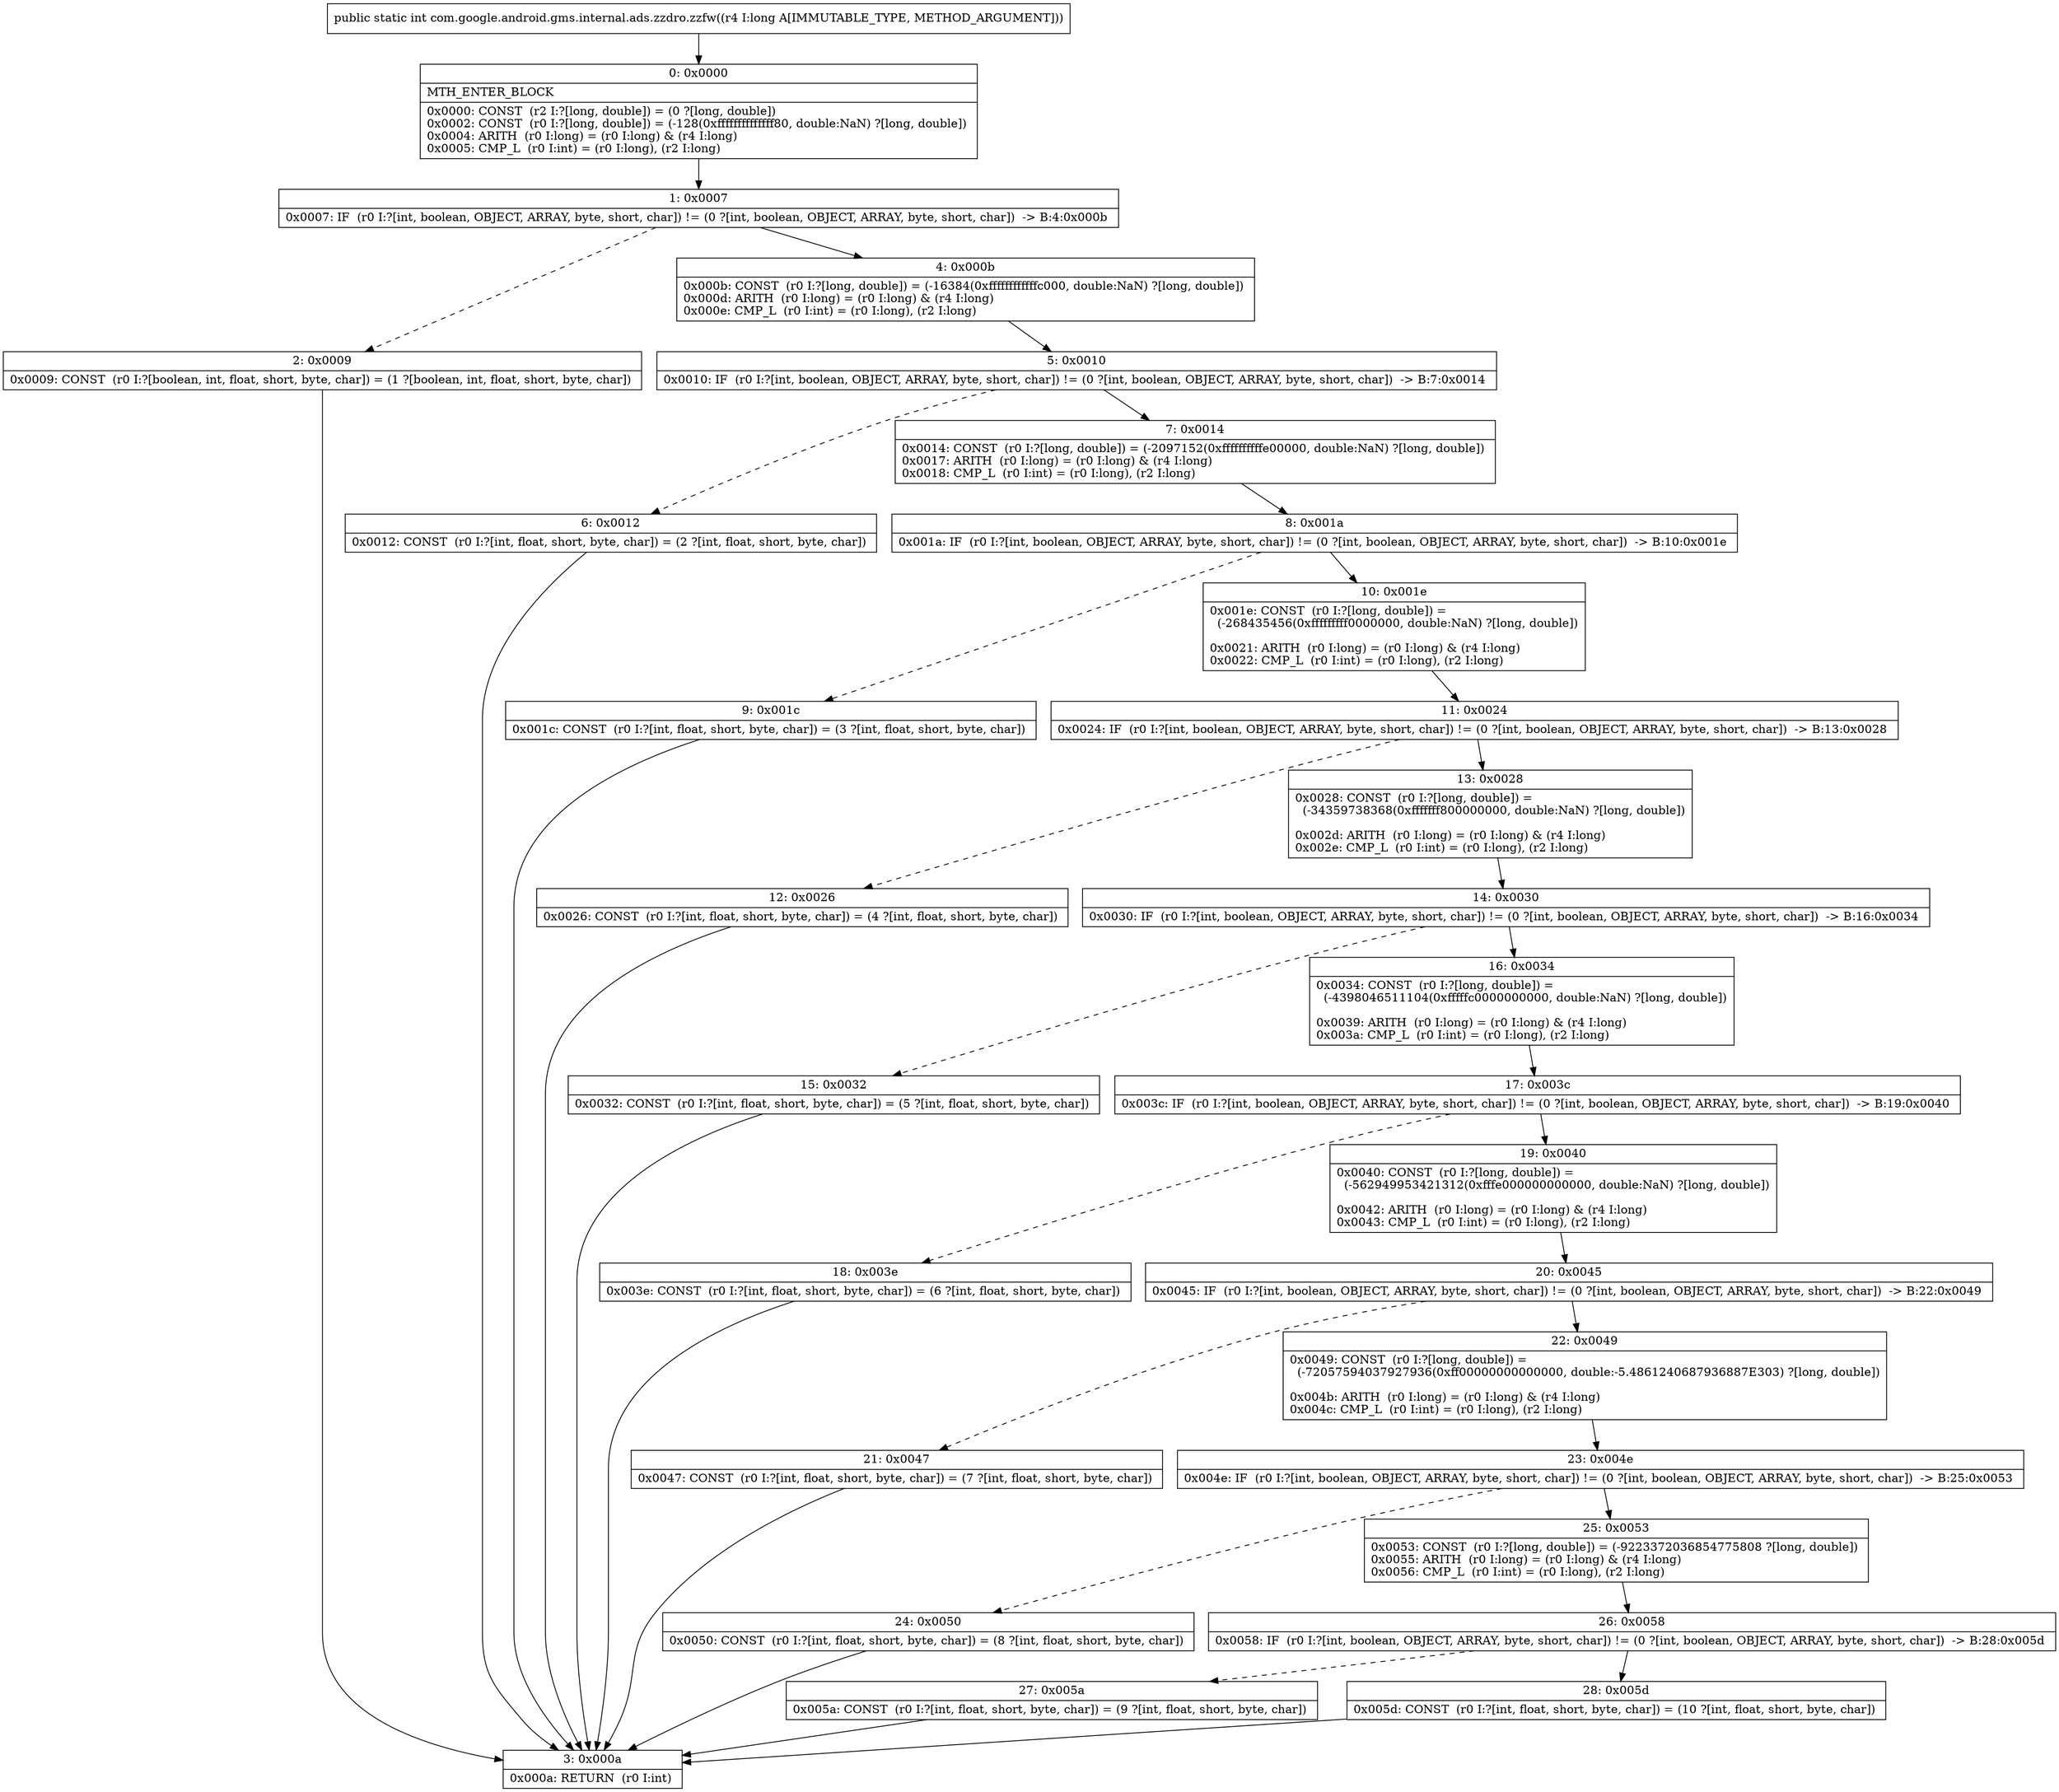 digraph "CFG forcom.google.android.gms.internal.ads.zzdro.zzfw(J)I" {
Node_0 [shape=record,label="{0\:\ 0x0000|MTH_ENTER_BLOCK\l|0x0000: CONST  (r2 I:?[long, double]) = (0 ?[long, double]) \l0x0002: CONST  (r0 I:?[long, double]) = (\-128(0xffffffffffffff80, double:NaN) ?[long, double]) \l0x0004: ARITH  (r0 I:long) = (r0 I:long) & (r4 I:long) \l0x0005: CMP_L  (r0 I:int) = (r0 I:long), (r2 I:long) \l}"];
Node_1 [shape=record,label="{1\:\ 0x0007|0x0007: IF  (r0 I:?[int, boolean, OBJECT, ARRAY, byte, short, char]) != (0 ?[int, boolean, OBJECT, ARRAY, byte, short, char])  \-\> B:4:0x000b \l}"];
Node_2 [shape=record,label="{2\:\ 0x0009|0x0009: CONST  (r0 I:?[boolean, int, float, short, byte, char]) = (1 ?[boolean, int, float, short, byte, char]) \l}"];
Node_3 [shape=record,label="{3\:\ 0x000a|0x000a: RETURN  (r0 I:int) \l}"];
Node_4 [shape=record,label="{4\:\ 0x000b|0x000b: CONST  (r0 I:?[long, double]) = (\-16384(0xffffffffffffc000, double:NaN) ?[long, double]) \l0x000d: ARITH  (r0 I:long) = (r0 I:long) & (r4 I:long) \l0x000e: CMP_L  (r0 I:int) = (r0 I:long), (r2 I:long) \l}"];
Node_5 [shape=record,label="{5\:\ 0x0010|0x0010: IF  (r0 I:?[int, boolean, OBJECT, ARRAY, byte, short, char]) != (0 ?[int, boolean, OBJECT, ARRAY, byte, short, char])  \-\> B:7:0x0014 \l}"];
Node_6 [shape=record,label="{6\:\ 0x0012|0x0012: CONST  (r0 I:?[int, float, short, byte, char]) = (2 ?[int, float, short, byte, char]) \l}"];
Node_7 [shape=record,label="{7\:\ 0x0014|0x0014: CONST  (r0 I:?[long, double]) = (\-2097152(0xffffffffffe00000, double:NaN) ?[long, double]) \l0x0017: ARITH  (r0 I:long) = (r0 I:long) & (r4 I:long) \l0x0018: CMP_L  (r0 I:int) = (r0 I:long), (r2 I:long) \l}"];
Node_8 [shape=record,label="{8\:\ 0x001a|0x001a: IF  (r0 I:?[int, boolean, OBJECT, ARRAY, byte, short, char]) != (0 ?[int, boolean, OBJECT, ARRAY, byte, short, char])  \-\> B:10:0x001e \l}"];
Node_9 [shape=record,label="{9\:\ 0x001c|0x001c: CONST  (r0 I:?[int, float, short, byte, char]) = (3 ?[int, float, short, byte, char]) \l}"];
Node_10 [shape=record,label="{10\:\ 0x001e|0x001e: CONST  (r0 I:?[long, double]) = \l  (\-268435456(0xfffffffff0000000, double:NaN) ?[long, double])\l \l0x0021: ARITH  (r0 I:long) = (r0 I:long) & (r4 I:long) \l0x0022: CMP_L  (r0 I:int) = (r0 I:long), (r2 I:long) \l}"];
Node_11 [shape=record,label="{11\:\ 0x0024|0x0024: IF  (r0 I:?[int, boolean, OBJECT, ARRAY, byte, short, char]) != (0 ?[int, boolean, OBJECT, ARRAY, byte, short, char])  \-\> B:13:0x0028 \l}"];
Node_12 [shape=record,label="{12\:\ 0x0026|0x0026: CONST  (r0 I:?[int, float, short, byte, char]) = (4 ?[int, float, short, byte, char]) \l}"];
Node_13 [shape=record,label="{13\:\ 0x0028|0x0028: CONST  (r0 I:?[long, double]) = \l  (\-34359738368(0xfffffff800000000, double:NaN) ?[long, double])\l \l0x002d: ARITH  (r0 I:long) = (r0 I:long) & (r4 I:long) \l0x002e: CMP_L  (r0 I:int) = (r0 I:long), (r2 I:long) \l}"];
Node_14 [shape=record,label="{14\:\ 0x0030|0x0030: IF  (r0 I:?[int, boolean, OBJECT, ARRAY, byte, short, char]) != (0 ?[int, boolean, OBJECT, ARRAY, byte, short, char])  \-\> B:16:0x0034 \l}"];
Node_15 [shape=record,label="{15\:\ 0x0032|0x0032: CONST  (r0 I:?[int, float, short, byte, char]) = (5 ?[int, float, short, byte, char]) \l}"];
Node_16 [shape=record,label="{16\:\ 0x0034|0x0034: CONST  (r0 I:?[long, double]) = \l  (\-4398046511104(0xfffffc0000000000, double:NaN) ?[long, double])\l \l0x0039: ARITH  (r0 I:long) = (r0 I:long) & (r4 I:long) \l0x003a: CMP_L  (r0 I:int) = (r0 I:long), (r2 I:long) \l}"];
Node_17 [shape=record,label="{17\:\ 0x003c|0x003c: IF  (r0 I:?[int, boolean, OBJECT, ARRAY, byte, short, char]) != (0 ?[int, boolean, OBJECT, ARRAY, byte, short, char])  \-\> B:19:0x0040 \l}"];
Node_18 [shape=record,label="{18\:\ 0x003e|0x003e: CONST  (r0 I:?[int, float, short, byte, char]) = (6 ?[int, float, short, byte, char]) \l}"];
Node_19 [shape=record,label="{19\:\ 0x0040|0x0040: CONST  (r0 I:?[long, double]) = \l  (\-562949953421312(0xfffe000000000000, double:NaN) ?[long, double])\l \l0x0042: ARITH  (r0 I:long) = (r0 I:long) & (r4 I:long) \l0x0043: CMP_L  (r0 I:int) = (r0 I:long), (r2 I:long) \l}"];
Node_20 [shape=record,label="{20\:\ 0x0045|0x0045: IF  (r0 I:?[int, boolean, OBJECT, ARRAY, byte, short, char]) != (0 ?[int, boolean, OBJECT, ARRAY, byte, short, char])  \-\> B:22:0x0049 \l}"];
Node_21 [shape=record,label="{21\:\ 0x0047|0x0047: CONST  (r0 I:?[int, float, short, byte, char]) = (7 ?[int, float, short, byte, char]) \l}"];
Node_22 [shape=record,label="{22\:\ 0x0049|0x0049: CONST  (r0 I:?[long, double]) = \l  (\-72057594037927936(0xff00000000000000, double:\-5.4861240687936887E303) ?[long, double])\l \l0x004b: ARITH  (r0 I:long) = (r0 I:long) & (r4 I:long) \l0x004c: CMP_L  (r0 I:int) = (r0 I:long), (r2 I:long) \l}"];
Node_23 [shape=record,label="{23\:\ 0x004e|0x004e: IF  (r0 I:?[int, boolean, OBJECT, ARRAY, byte, short, char]) != (0 ?[int, boolean, OBJECT, ARRAY, byte, short, char])  \-\> B:25:0x0053 \l}"];
Node_24 [shape=record,label="{24\:\ 0x0050|0x0050: CONST  (r0 I:?[int, float, short, byte, char]) = (8 ?[int, float, short, byte, char]) \l}"];
Node_25 [shape=record,label="{25\:\ 0x0053|0x0053: CONST  (r0 I:?[long, double]) = (\-9223372036854775808 ?[long, double]) \l0x0055: ARITH  (r0 I:long) = (r0 I:long) & (r4 I:long) \l0x0056: CMP_L  (r0 I:int) = (r0 I:long), (r2 I:long) \l}"];
Node_26 [shape=record,label="{26\:\ 0x0058|0x0058: IF  (r0 I:?[int, boolean, OBJECT, ARRAY, byte, short, char]) != (0 ?[int, boolean, OBJECT, ARRAY, byte, short, char])  \-\> B:28:0x005d \l}"];
Node_27 [shape=record,label="{27\:\ 0x005a|0x005a: CONST  (r0 I:?[int, float, short, byte, char]) = (9 ?[int, float, short, byte, char]) \l}"];
Node_28 [shape=record,label="{28\:\ 0x005d|0x005d: CONST  (r0 I:?[int, float, short, byte, char]) = (10 ?[int, float, short, byte, char]) \l}"];
MethodNode[shape=record,label="{public static int com.google.android.gms.internal.ads.zzdro.zzfw((r4 I:long A[IMMUTABLE_TYPE, METHOD_ARGUMENT])) }"];
MethodNode -> Node_0;
Node_0 -> Node_1;
Node_1 -> Node_2[style=dashed];
Node_1 -> Node_4;
Node_2 -> Node_3;
Node_4 -> Node_5;
Node_5 -> Node_6[style=dashed];
Node_5 -> Node_7;
Node_6 -> Node_3;
Node_7 -> Node_8;
Node_8 -> Node_9[style=dashed];
Node_8 -> Node_10;
Node_9 -> Node_3;
Node_10 -> Node_11;
Node_11 -> Node_12[style=dashed];
Node_11 -> Node_13;
Node_12 -> Node_3;
Node_13 -> Node_14;
Node_14 -> Node_15[style=dashed];
Node_14 -> Node_16;
Node_15 -> Node_3;
Node_16 -> Node_17;
Node_17 -> Node_18[style=dashed];
Node_17 -> Node_19;
Node_18 -> Node_3;
Node_19 -> Node_20;
Node_20 -> Node_21[style=dashed];
Node_20 -> Node_22;
Node_21 -> Node_3;
Node_22 -> Node_23;
Node_23 -> Node_24[style=dashed];
Node_23 -> Node_25;
Node_24 -> Node_3;
Node_25 -> Node_26;
Node_26 -> Node_27[style=dashed];
Node_26 -> Node_28;
Node_27 -> Node_3;
Node_28 -> Node_3;
}

